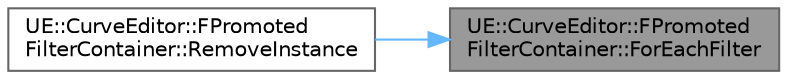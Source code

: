digraph "UE::CurveEditor::FPromotedFilterContainer::ForEachFilter"
{
 // INTERACTIVE_SVG=YES
 // LATEX_PDF_SIZE
  bgcolor="transparent";
  edge [fontname=Helvetica,fontsize=10,labelfontname=Helvetica,labelfontsize=10];
  node [fontname=Helvetica,fontsize=10,shape=box,height=0.2,width=0.4];
  rankdir="RL";
  Node1 [id="Node000001",label="UE::CurveEditor::FPromoted\lFilterContainer::ForEachFilter",height=0.2,width=0.4,color="gray40", fillcolor="grey60", style="filled", fontcolor="black",tooltip=" "];
  Node1 -> Node2 [id="edge1_Node000001_Node000002",dir="back",color="steelblue1",style="solid",tooltip=" "];
  Node2 [id="Node000002",label="UE::CurveEditor::FPromoted\lFilterContainer::RemoveInstance",height=0.2,width=0.4,color="grey40", fillcolor="white", style="filled",URL="$dc/de5/classUE_1_1CurveEditor_1_1FPromotedFilterContainer.html#aff8b1dc97f72d2d3c62e0392c79df848",tooltip="Removes a filter instance."];
}
